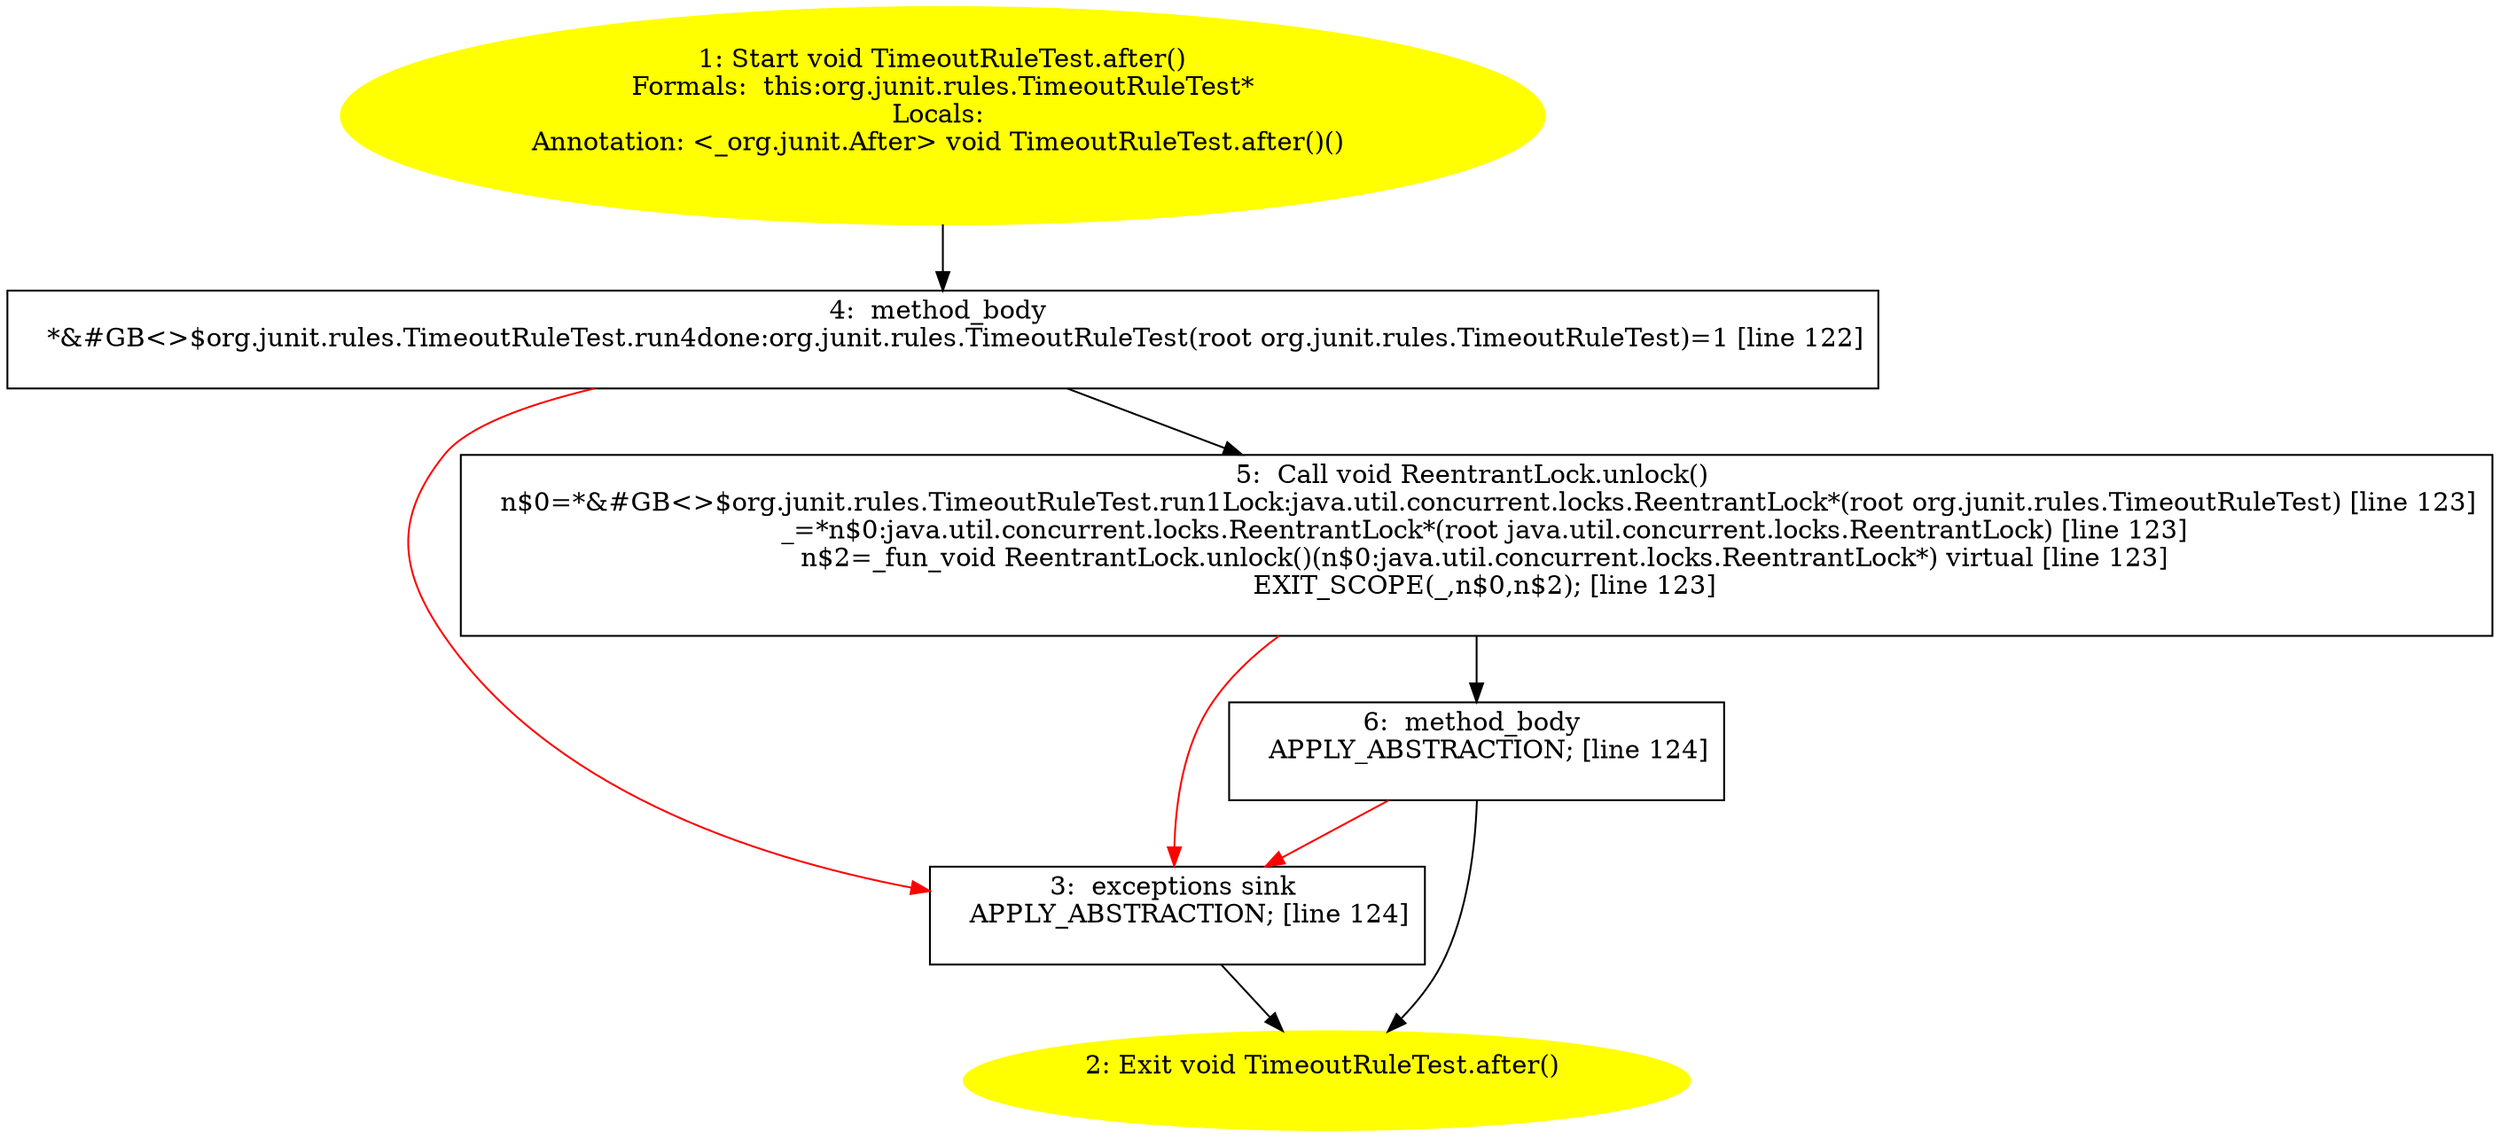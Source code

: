 /* @generated */
digraph cfg {
"org.junit.rules.TimeoutRuleTest.after():void.dfd37486276d7b1d81ff447576a637b9_1" [label="1: Start void TimeoutRuleTest.after()\nFormals:  this:org.junit.rules.TimeoutRuleTest*\nLocals: \nAnnotation: <_org.junit.After> void TimeoutRuleTest.after()() \n  " color=yellow style=filled]
	

	 "org.junit.rules.TimeoutRuleTest.after():void.dfd37486276d7b1d81ff447576a637b9_1" -> "org.junit.rules.TimeoutRuleTest.after():void.dfd37486276d7b1d81ff447576a637b9_4" ;
"org.junit.rules.TimeoutRuleTest.after():void.dfd37486276d7b1d81ff447576a637b9_2" [label="2: Exit void TimeoutRuleTest.after() \n  " color=yellow style=filled]
	

"org.junit.rules.TimeoutRuleTest.after():void.dfd37486276d7b1d81ff447576a637b9_3" [label="3:  exceptions sink \n   APPLY_ABSTRACTION; [line 124]\n " shape="box"]
	

	 "org.junit.rules.TimeoutRuleTest.after():void.dfd37486276d7b1d81ff447576a637b9_3" -> "org.junit.rules.TimeoutRuleTest.after():void.dfd37486276d7b1d81ff447576a637b9_2" ;
"org.junit.rules.TimeoutRuleTest.after():void.dfd37486276d7b1d81ff447576a637b9_4" [label="4:  method_body \n   *&#GB<>$org.junit.rules.TimeoutRuleTest.run4done:org.junit.rules.TimeoutRuleTest(root org.junit.rules.TimeoutRuleTest)=1 [line 122]\n " shape="box"]
	

	 "org.junit.rules.TimeoutRuleTest.after():void.dfd37486276d7b1d81ff447576a637b9_4" -> "org.junit.rules.TimeoutRuleTest.after():void.dfd37486276d7b1d81ff447576a637b9_5" ;
	 "org.junit.rules.TimeoutRuleTest.after():void.dfd37486276d7b1d81ff447576a637b9_4" -> "org.junit.rules.TimeoutRuleTest.after():void.dfd37486276d7b1d81ff447576a637b9_3" [color="red" ];
"org.junit.rules.TimeoutRuleTest.after():void.dfd37486276d7b1d81ff447576a637b9_5" [label="5:  Call void ReentrantLock.unlock() \n   n$0=*&#GB<>$org.junit.rules.TimeoutRuleTest.run1Lock:java.util.concurrent.locks.ReentrantLock*(root org.junit.rules.TimeoutRuleTest) [line 123]\n  _=*n$0:java.util.concurrent.locks.ReentrantLock*(root java.util.concurrent.locks.ReentrantLock) [line 123]\n  n$2=_fun_void ReentrantLock.unlock()(n$0:java.util.concurrent.locks.ReentrantLock*) virtual [line 123]\n  EXIT_SCOPE(_,n$0,n$2); [line 123]\n " shape="box"]
	

	 "org.junit.rules.TimeoutRuleTest.after():void.dfd37486276d7b1d81ff447576a637b9_5" -> "org.junit.rules.TimeoutRuleTest.after():void.dfd37486276d7b1d81ff447576a637b9_6" ;
	 "org.junit.rules.TimeoutRuleTest.after():void.dfd37486276d7b1d81ff447576a637b9_5" -> "org.junit.rules.TimeoutRuleTest.after():void.dfd37486276d7b1d81ff447576a637b9_3" [color="red" ];
"org.junit.rules.TimeoutRuleTest.after():void.dfd37486276d7b1d81ff447576a637b9_6" [label="6:  method_body \n   APPLY_ABSTRACTION; [line 124]\n " shape="box"]
	

	 "org.junit.rules.TimeoutRuleTest.after():void.dfd37486276d7b1d81ff447576a637b9_6" -> "org.junit.rules.TimeoutRuleTest.after():void.dfd37486276d7b1d81ff447576a637b9_2" ;
	 "org.junit.rules.TimeoutRuleTest.after():void.dfd37486276d7b1d81ff447576a637b9_6" -> "org.junit.rules.TimeoutRuleTest.after():void.dfd37486276d7b1d81ff447576a637b9_3" [color="red" ];
}
